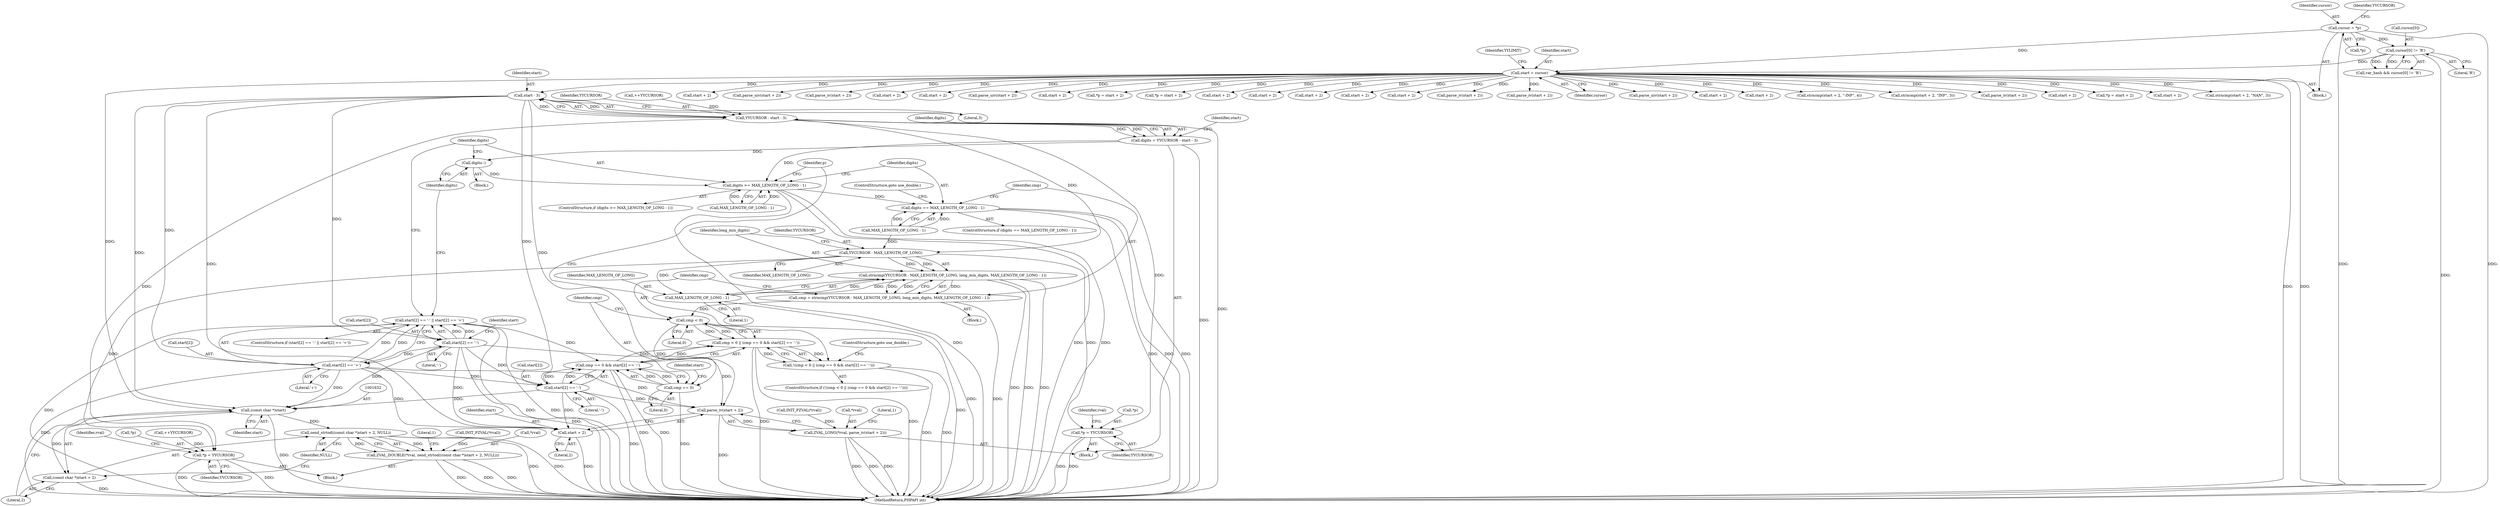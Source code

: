 digraph "0_php-src_16b3003ffc6393e250f069aa28a78dc5a2c064b2_0@pointer" {
"1001983" [label="(Call,start - 3)"];
"1000142" [label="(Call,start = cursor)"];
"1000133" [label="(Call,cursor[0] != 'R')"];
"1000119" [label="(Call,cursor = *p)"];
"1001631" [label="(Call,(const char *)start)"];
"1001629" [label="(Call,zend_strtod((const char *)start + 2, NULL))"];
"1001626" [label="(Call,ZVAL_DOUBLE(*rval, zend_strtod((const char *)start + 2, NULL)))"];
"1001630" [label="(Call,(const char *)start + 2)"];
"1001981" [label="(Call,YYCURSOR - start - 3)"];
"1001619" [label="(Call,*p = YYCURSOR)"];
"1001979" [label="(Call,digits = YYCURSOR - start - 3)"];
"1001999" [label="(Call,digits--)"];
"1002002" [label="(Call,digits >= MAX_LENGTH_OF_LONG - 1)"];
"1002009" [label="(Call,digits == MAX_LENGTH_OF_LONG - 1)"];
"1002019" [label="(Call,YYCURSOR - MAX_LENGTH_OF_LONG)"];
"1002018" [label="(Call,strncmp(YYCURSOR - MAX_LENGTH_OF_LONG, long_min_digits, MAX_LENGTH_OF_LONG - 1))"];
"1002016" [label="(Call,cmp = strncmp(YYCURSOR - MAX_LENGTH_OF_LONG, long_min_digits, MAX_LENGTH_OF_LONG - 1))"];
"1002029" [label="(Call,cmp < 0)"];
"1002028" [label="(Call,cmp < 0 || (cmp == 0 && start[2] == '-'))"];
"1002027" [label="(Call,!(cmp < 0 || (cmp == 0 && start[2] == '-')))"];
"1002033" [label="(Call,cmp == 0)"];
"1002032" [label="(Call,cmp == 0 && start[2] == '-')"];
"1002023" [label="(Call,MAX_LENGTH_OF_LONG - 1)"];
"1002046" [label="(Call,*p = YYCURSOR)"];
"1001988" [label="(Call,start[2] == '-')"];
"1001987" [label="(Call,start[2] == '-' || start[2] == '+')"];
"1001993" [label="(Call,start[2] == '+')"];
"1002036" [label="(Call,start[2] == '-')"];
"1002056" [label="(Call,parse_iv(start + 2))"];
"1002053" [label="(Call,ZVAL_LONG(*rval, parse_iv(start + 2)))"];
"1002057" [label="(Call,start + 2)"];
"1000120" [label="(Identifier,cursor)"];
"1002018" [label="(Call,strncmp(YYCURSOR - MAX_LENGTH_OF_LONG, long_min_digits, MAX_LENGTH_OF_LONG - 1))"];
"1002038" [label="(Identifier,start)"];
"1001264" [label="(Call,start + 2)"];
"1000490" [label="(Call,parse_uiv(start + 2))"];
"1002101" [label="(Call,parse_iv(start + 2))"];
"1001627" [label="(Call,*rval)"];
"1002102" [label="(Call,start + 2)"];
"1000491" [label="(Call,start + 2)"];
"1002036" [label="(Call,start[2] == '-')"];
"1001999" [label="(Call,digits--)"];
"1001975" [label="(Call,++YYCURSOR)"];
"1001998" [label="(Block,)"];
"1002002" [label="(Call,digits >= MAX_LENGTH_OF_LONG - 1)"];
"1001997" [label="(Literal,'+')"];
"1001615" [label="(Call,++YYCURSOR)"];
"1001263" [label="(Call,parse_uiv(start + 2))"];
"1002030" [label="(Identifier,cmp)"];
"1002218" [label="(Call,start + 2)"];
"1001994" [label="(Call,start[2])"];
"1001987" [label="(Call,start[2] == '-' || start[2] == '+')"];
"1002050" [label="(Call,INIT_PZVAL(*rval))"];
"1002042" [label="(ControlStructure,goto use_double;)"];
"1001984" [label="(Identifier,start)"];
"1002001" [label="(ControlStructure,if (digits >= MAX_LENGTH_OF_LONG - 1))"];
"1002010" [label="(Identifier,digits)"];
"1002032" [label="(Call,cmp == 0 && start[2] == '-')"];
"1001277" [label="(Call,*p = start + 2)"];
"1002017" [label="(Identifier,cmp)"];
"1001635" [label="(Identifier,NULL)"];
"1000508" [label="(Call,*p = start + 2)"];
"1001985" [label="(Literal,3)"];
"1000137" [label="(Literal,'R')"];
"1002046" [label="(Call,*p = YYCURSOR)"];
"1002054" [label="(Call,*rval)"];
"1001986" [label="(ControlStructure,if (start[2] == '-' || start[2] == '+'))"];
"1001625" [label="(Identifier,rval)"];
"1001620" [label="(Call,*p)"];
"1001637" [label="(Literal,1)"];
"1002033" [label="(Call,cmp == 0)"];
"1001626" [label="(Call,ZVAL_DOUBLE(*rval, zend_strtod((const char *)start + 2, NULL)))"];
"1002056" [label="(Call,parse_iv(start + 2))"];
"1002021" [label="(Identifier,MAX_LENGTH_OF_LONG)"];
"1002025" [label="(Literal,1)"];
"1000143" [label="(Identifier,start)"];
"1002058" [label="(Identifier,start)"];
"1002026" [label="(ControlStructure,if (!(cmp < 0 || (cmp == 0 && start[2] == '-'))))"];
"1002027" [label="(Call,!(cmp < 0 || (cmp == 0 && start[2] == '-')))"];
"1001634" [label="(Literal,2)"];
"1001623" [label="(Call,INIT_PZVAL(*rval))"];
"1001992" [label="(Literal,'-')"];
"1001872" [label="(Call,start + 2)"];
"1002361" [label="(Call,start + 2)"];
"1000511" [label="(Call,start + 2)"];
"1001280" [label="(Call,start + 2)"];
"1001980" [label="(Identifier,digits)"];
"1000134" [label="(Call,cursor[0])"];
"1001617" [label="(Block,)"];
"1001108" [label="(Call,start + 2)"];
"1002217" [label="(Call,parse_iv(start + 2))"];
"1002061" [label="(Literal,1)"];
"1002045" [label="(ControlStructure,goto use_double;)"];
"1002020" [label="(Identifier,YYCURSOR)"];
"1002016" [label="(Call,cmp = strncmp(YYCURSOR - MAX_LENGTH_OF_LONG, long_min_digits, MAX_LENGTH_OF_LONG - 1))"];
"1001981" [label="(Call,YYCURSOR - start - 3)"];
"1002360" [label="(Call,parse_iv(start + 2))"];
"1000144" [label="(Identifier,cursor)"];
"1001091" [label="(Call,parse_uiv(start + 2))"];
"1000965" [label="(Call,start + 2)"];
"1002048" [label="(Identifier,p)"];
"1002040" [label="(Literal,'-')"];
"1001629" [label="(Call,zend_strtod((const char *)start + 2, NULL))"];
"1002023" [label="(Call,MAX_LENGTH_OF_LONG - 1)"];
"1002011" [label="(Call,MAX_LENGTH_OF_LONG - 1)"];
"1000151" [label="(Identifier,YYLIMIT)"];
"1002035" [label="(Literal,0)"];
"1002022" [label="(Identifier,long_min_digits)"];
"1002003" [label="(Identifier,digits)"];
"1001858" [label="(Call,start + 2)"];
"1002053" [label="(Call,ZVAL_LONG(*rval, parse_iv(start + 2)))"];
"1002009" [label="(Call,digits == MAX_LENGTH_OF_LONG - 1)"];
"1002052" [label="(Identifier,rval)"];
"1002024" [label="(Identifier,MAX_LENGTH_OF_LONG)"];
"1002031" [label="(Literal,0)"];
"1002004" [label="(Call,MAX_LENGTH_OF_LONG - 1)"];
"1000131" [label="(Call,var_hash && cursor[0] != 'R')"];
"1001990" [label="(Identifier,start)"];
"1001995" [label="(Identifier,start)"];
"1002028" [label="(Call,cmp < 0 || (cmp == 0 && start[2] == '-'))"];
"1002008" [label="(ControlStructure,if (digits == MAX_LENGTH_OF_LONG - 1))"];
"1002047" [label="(Call,*p)"];
"1001631" [label="(Call,(const char *)start)"];
"1002049" [label="(Identifier,YYCURSOR)"];
"1000142" [label="(Call,start = cursor)"];
"1001871" [label="(Call,strncmp(start + 2, \"-INF\", 4))"];
"1001622" [label="(Identifier,YYCURSOR)"];
"1001979" [label="(Call,digits = YYCURSOR - start - 3)"];
"1001983" [label="(Call,start - 3)"];
"1001857" [label="(Call,strncmp(start + 2, \"INF\", 3))"];
"1002037" [label="(Call,start[2])"];
"1000121" [label="(Call,*p)"];
"1002014" [label="(Block,)"];
"1001633" [label="(Identifier,start)"];
"1001988" [label="(Call,start[2] == '-')"];
"1000119" [label="(Call,cursor = *p)"];
"1002034" [label="(Identifier,cmp)"];
"1000964" [label="(Call,parse_iv(start + 2))"];
"1001977" [label="(Block,)"];
"1001993" [label="(Call,start[2] == '+')"];
"1000125" [label="(Identifier,YYCURSOR)"];
"1001630" [label="(Call,(const char *)start + 2)"];
"1002059" [label="(Literal,2)"];
"1001092" [label="(Call,start + 2)"];
"1002029" [label="(Call,cmp < 0)"];
"1002019" [label="(Call,YYCURSOR - MAX_LENGTH_OF_LONG)"];
"1001105" [label="(Call,*p = start + 2)"];
"1002000" [label="(Identifier,digits)"];
"1001619" [label="(Call,*p = YYCURSOR)"];
"1000133" [label="(Call,cursor[0] != 'R')"];
"1001844" [label="(Call,start + 2)"];
"1001989" [label="(Call,start[2])"];
"1001843" [label="(Call,strncmp(start + 2, \"NAN\", 3))"];
"1002403" [label="(MethodReturn,PHPAPI int)"];
"1001982" [label="(Identifier,YYCURSOR)"];
"1002057" [label="(Call,start + 2)"];
"1000110" [label="(Block,)"];
"1001983" -> "1001981"  [label="AST: "];
"1001983" -> "1001985"  [label="CFG: "];
"1001984" -> "1001983"  [label="AST: "];
"1001985" -> "1001983"  [label="AST: "];
"1001981" -> "1001983"  [label="CFG: "];
"1001983" -> "1001631"  [label="DDG: "];
"1001983" -> "1001981"  [label="DDG: "];
"1001983" -> "1001981"  [label="DDG: "];
"1000142" -> "1001983"  [label="DDG: "];
"1001983" -> "1001988"  [label="DDG: "];
"1001983" -> "1001993"  [label="DDG: "];
"1001983" -> "1002036"  [label="DDG: "];
"1001983" -> "1002056"  [label="DDG: "];
"1001983" -> "1002057"  [label="DDG: "];
"1000142" -> "1000110"  [label="AST: "];
"1000142" -> "1000144"  [label="CFG: "];
"1000143" -> "1000142"  [label="AST: "];
"1000144" -> "1000142"  [label="AST: "];
"1000151" -> "1000142"  [label="CFG: "];
"1000142" -> "1002403"  [label="DDG: "];
"1000142" -> "1002403"  [label="DDG: "];
"1000133" -> "1000142"  [label="DDG: "];
"1000119" -> "1000142"  [label="DDG: "];
"1000142" -> "1000490"  [label="DDG: "];
"1000142" -> "1000491"  [label="DDG: "];
"1000142" -> "1000508"  [label="DDG: "];
"1000142" -> "1000511"  [label="DDG: "];
"1000142" -> "1000964"  [label="DDG: "];
"1000142" -> "1000965"  [label="DDG: "];
"1000142" -> "1001091"  [label="DDG: "];
"1000142" -> "1001092"  [label="DDG: "];
"1000142" -> "1001105"  [label="DDG: "];
"1000142" -> "1001108"  [label="DDG: "];
"1000142" -> "1001263"  [label="DDG: "];
"1000142" -> "1001264"  [label="DDG: "];
"1000142" -> "1001277"  [label="DDG: "];
"1000142" -> "1001280"  [label="DDG: "];
"1000142" -> "1001631"  [label="DDG: "];
"1000142" -> "1001843"  [label="DDG: "];
"1000142" -> "1001844"  [label="DDG: "];
"1000142" -> "1001857"  [label="DDG: "];
"1000142" -> "1001858"  [label="DDG: "];
"1000142" -> "1001871"  [label="DDG: "];
"1000142" -> "1001872"  [label="DDG: "];
"1000142" -> "1002101"  [label="DDG: "];
"1000142" -> "1002102"  [label="DDG: "];
"1000142" -> "1002217"  [label="DDG: "];
"1000142" -> "1002218"  [label="DDG: "];
"1000142" -> "1002360"  [label="DDG: "];
"1000142" -> "1002361"  [label="DDG: "];
"1000133" -> "1000131"  [label="AST: "];
"1000133" -> "1000137"  [label="CFG: "];
"1000134" -> "1000133"  [label="AST: "];
"1000137" -> "1000133"  [label="AST: "];
"1000131" -> "1000133"  [label="CFG: "];
"1000133" -> "1002403"  [label="DDG: "];
"1000133" -> "1000131"  [label="DDG: "];
"1000133" -> "1000131"  [label="DDG: "];
"1000119" -> "1000133"  [label="DDG: "];
"1000119" -> "1000110"  [label="AST: "];
"1000119" -> "1000121"  [label="CFG: "];
"1000120" -> "1000119"  [label="AST: "];
"1000121" -> "1000119"  [label="AST: "];
"1000125" -> "1000119"  [label="CFG: "];
"1000119" -> "1002403"  [label="DDG: "];
"1000119" -> "1002403"  [label="DDG: "];
"1001631" -> "1001630"  [label="AST: "];
"1001631" -> "1001633"  [label="CFG: "];
"1001632" -> "1001631"  [label="AST: "];
"1001633" -> "1001631"  [label="AST: "];
"1001634" -> "1001631"  [label="CFG: "];
"1001631" -> "1002403"  [label="DDG: "];
"1001631" -> "1001629"  [label="DDG: "];
"1001631" -> "1001630"  [label="DDG: "];
"1001988" -> "1001631"  [label="DDG: "];
"1001993" -> "1001631"  [label="DDG: "];
"1002036" -> "1001631"  [label="DDG: "];
"1001629" -> "1001626"  [label="AST: "];
"1001629" -> "1001635"  [label="CFG: "];
"1001630" -> "1001629"  [label="AST: "];
"1001635" -> "1001629"  [label="AST: "];
"1001626" -> "1001629"  [label="CFG: "];
"1001629" -> "1002403"  [label="DDG: "];
"1001629" -> "1002403"  [label="DDG: "];
"1001629" -> "1001626"  [label="DDG: "];
"1001629" -> "1001626"  [label="DDG: "];
"1001626" -> "1001617"  [label="AST: "];
"1001627" -> "1001626"  [label="AST: "];
"1001637" -> "1001626"  [label="CFG: "];
"1001626" -> "1002403"  [label="DDG: "];
"1001626" -> "1002403"  [label="DDG: "];
"1001626" -> "1002403"  [label="DDG: "];
"1001623" -> "1001626"  [label="DDG: "];
"1001630" -> "1001634"  [label="CFG: "];
"1001634" -> "1001630"  [label="AST: "];
"1001635" -> "1001630"  [label="CFG: "];
"1001630" -> "1002403"  [label="DDG: "];
"1001981" -> "1001979"  [label="AST: "];
"1001982" -> "1001981"  [label="AST: "];
"1001979" -> "1001981"  [label="CFG: "];
"1001981" -> "1002403"  [label="DDG: "];
"1001981" -> "1001619"  [label="DDG: "];
"1001981" -> "1001979"  [label="DDG: "];
"1001981" -> "1001979"  [label="DDG: "];
"1001975" -> "1001981"  [label="DDG: "];
"1001981" -> "1002019"  [label="DDG: "];
"1001981" -> "1002046"  [label="DDG: "];
"1001619" -> "1001617"  [label="AST: "];
"1001619" -> "1001622"  [label="CFG: "];
"1001620" -> "1001619"  [label="AST: "];
"1001622" -> "1001619"  [label="AST: "];
"1001625" -> "1001619"  [label="CFG: "];
"1001619" -> "1002403"  [label="DDG: "];
"1001619" -> "1002403"  [label="DDG: "];
"1002019" -> "1001619"  [label="DDG: "];
"1001615" -> "1001619"  [label="DDG: "];
"1001979" -> "1001977"  [label="AST: "];
"1001980" -> "1001979"  [label="AST: "];
"1001990" -> "1001979"  [label="CFG: "];
"1001979" -> "1002403"  [label="DDG: "];
"1001979" -> "1001999"  [label="DDG: "];
"1001979" -> "1002002"  [label="DDG: "];
"1001999" -> "1001998"  [label="AST: "];
"1001999" -> "1002000"  [label="CFG: "];
"1002000" -> "1001999"  [label="AST: "];
"1002003" -> "1001999"  [label="CFG: "];
"1001999" -> "1002002"  [label="DDG: "];
"1002002" -> "1002001"  [label="AST: "];
"1002002" -> "1002004"  [label="CFG: "];
"1002003" -> "1002002"  [label="AST: "];
"1002004" -> "1002002"  [label="AST: "];
"1002010" -> "1002002"  [label="CFG: "];
"1002048" -> "1002002"  [label="CFG: "];
"1002002" -> "1002403"  [label="DDG: "];
"1002002" -> "1002403"  [label="DDG: "];
"1002002" -> "1002403"  [label="DDG: "];
"1002004" -> "1002002"  [label="DDG: "];
"1002004" -> "1002002"  [label="DDG: "];
"1002002" -> "1002009"  [label="DDG: "];
"1002009" -> "1002008"  [label="AST: "];
"1002009" -> "1002011"  [label="CFG: "];
"1002010" -> "1002009"  [label="AST: "];
"1002011" -> "1002009"  [label="AST: "];
"1002017" -> "1002009"  [label="CFG: "];
"1002045" -> "1002009"  [label="CFG: "];
"1002009" -> "1002403"  [label="DDG: "];
"1002009" -> "1002403"  [label="DDG: "];
"1002009" -> "1002403"  [label="DDG: "];
"1002011" -> "1002009"  [label="DDG: "];
"1002011" -> "1002009"  [label="DDG: "];
"1002019" -> "1002018"  [label="AST: "];
"1002019" -> "1002021"  [label="CFG: "];
"1002020" -> "1002019"  [label="AST: "];
"1002021" -> "1002019"  [label="AST: "];
"1002022" -> "1002019"  [label="CFG: "];
"1002019" -> "1002018"  [label="DDG: "];
"1002019" -> "1002018"  [label="DDG: "];
"1002011" -> "1002019"  [label="DDG: "];
"1002019" -> "1002023"  [label="DDG: "];
"1002019" -> "1002046"  [label="DDG: "];
"1002018" -> "1002016"  [label="AST: "];
"1002018" -> "1002023"  [label="CFG: "];
"1002022" -> "1002018"  [label="AST: "];
"1002023" -> "1002018"  [label="AST: "];
"1002016" -> "1002018"  [label="CFG: "];
"1002018" -> "1002403"  [label="DDG: "];
"1002018" -> "1002403"  [label="DDG: "];
"1002018" -> "1002403"  [label="DDG: "];
"1002018" -> "1002016"  [label="DDG: "];
"1002018" -> "1002016"  [label="DDG: "];
"1002018" -> "1002016"  [label="DDG: "];
"1002023" -> "1002018"  [label="DDG: "];
"1002023" -> "1002018"  [label="DDG: "];
"1002016" -> "1002014"  [label="AST: "];
"1002017" -> "1002016"  [label="AST: "];
"1002030" -> "1002016"  [label="CFG: "];
"1002016" -> "1002403"  [label="DDG: "];
"1002016" -> "1002029"  [label="DDG: "];
"1002029" -> "1002028"  [label="AST: "];
"1002029" -> "1002031"  [label="CFG: "];
"1002030" -> "1002029"  [label="AST: "];
"1002031" -> "1002029"  [label="AST: "];
"1002034" -> "1002029"  [label="CFG: "];
"1002028" -> "1002029"  [label="CFG: "];
"1002029" -> "1002403"  [label="DDG: "];
"1002029" -> "1002028"  [label="DDG: "];
"1002029" -> "1002028"  [label="DDG: "];
"1002029" -> "1002033"  [label="DDG: "];
"1002028" -> "1002027"  [label="AST: "];
"1002028" -> "1002032"  [label="CFG: "];
"1002032" -> "1002028"  [label="AST: "];
"1002027" -> "1002028"  [label="CFG: "];
"1002028" -> "1002403"  [label="DDG: "];
"1002028" -> "1002403"  [label="DDG: "];
"1002028" -> "1002027"  [label="DDG: "];
"1002028" -> "1002027"  [label="DDG: "];
"1002032" -> "1002028"  [label="DDG: "];
"1002032" -> "1002028"  [label="DDG: "];
"1002027" -> "1002026"  [label="AST: "];
"1002042" -> "1002027"  [label="CFG: "];
"1002048" -> "1002027"  [label="CFG: "];
"1002027" -> "1002403"  [label="DDG: "];
"1002027" -> "1002403"  [label="DDG: "];
"1002033" -> "1002032"  [label="AST: "];
"1002033" -> "1002035"  [label="CFG: "];
"1002034" -> "1002033"  [label="AST: "];
"1002035" -> "1002033"  [label="AST: "];
"1002038" -> "1002033"  [label="CFG: "];
"1002032" -> "1002033"  [label="CFG: "];
"1002033" -> "1002403"  [label="DDG: "];
"1002033" -> "1002032"  [label="DDG: "];
"1002033" -> "1002032"  [label="DDG: "];
"1002032" -> "1002036"  [label="CFG: "];
"1002036" -> "1002032"  [label="AST: "];
"1002032" -> "1002403"  [label="DDG: "];
"1002032" -> "1002403"  [label="DDG: "];
"1001987" -> "1002032"  [label="DDG: "];
"1002036" -> "1002032"  [label="DDG: "];
"1002036" -> "1002032"  [label="DDG: "];
"1002023" -> "1002025"  [label="CFG: "];
"1002024" -> "1002023"  [label="AST: "];
"1002025" -> "1002023"  [label="AST: "];
"1002023" -> "1002403"  [label="DDG: "];
"1002046" -> "1001977"  [label="AST: "];
"1002046" -> "1002049"  [label="CFG: "];
"1002047" -> "1002046"  [label="AST: "];
"1002049" -> "1002046"  [label="AST: "];
"1002052" -> "1002046"  [label="CFG: "];
"1002046" -> "1002403"  [label="DDG: "];
"1002046" -> "1002403"  [label="DDG: "];
"1001988" -> "1001987"  [label="AST: "];
"1001988" -> "1001992"  [label="CFG: "];
"1001989" -> "1001988"  [label="AST: "];
"1001992" -> "1001988"  [label="AST: "];
"1001995" -> "1001988"  [label="CFG: "];
"1001987" -> "1001988"  [label="CFG: "];
"1001988" -> "1002403"  [label="DDG: "];
"1001988" -> "1001987"  [label="DDG: "];
"1001988" -> "1001987"  [label="DDG: "];
"1001988" -> "1001993"  [label="DDG: "];
"1001988" -> "1002036"  [label="DDG: "];
"1001988" -> "1002056"  [label="DDG: "];
"1001988" -> "1002057"  [label="DDG: "];
"1001987" -> "1001986"  [label="AST: "];
"1001987" -> "1001993"  [label="CFG: "];
"1001993" -> "1001987"  [label="AST: "];
"1002000" -> "1001987"  [label="CFG: "];
"1002003" -> "1001987"  [label="CFG: "];
"1001987" -> "1002403"  [label="DDG: "];
"1001987" -> "1002403"  [label="DDG: "];
"1001987" -> "1002403"  [label="DDG: "];
"1001993" -> "1001987"  [label="DDG: "];
"1001993" -> "1001987"  [label="DDG: "];
"1001993" -> "1001997"  [label="CFG: "];
"1001994" -> "1001993"  [label="AST: "];
"1001997" -> "1001993"  [label="AST: "];
"1001993" -> "1002403"  [label="DDG: "];
"1001993" -> "1002036"  [label="DDG: "];
"1001993" -> "1002056"  [label="DDG: "];
"1001993" -> "1002057"  [label="DDG: "];
"1002036" -> "1002040"  [label="CFG: "];
"1002037" -> "1002036"  [label="AST: "];
"1002040" -> "1002036"  [label="AST: "];
"1002036" -> "1002403"  [label="DDG: "];
"1002036" -> "1002056"  [label="DDG: "];
"1002036" -> "1002057"  [label="DDG: "];
"1002056" -> "1002053"  [label="AST: "];
"1002056" -> "1002057"  [label="CFG: "];
"1002057" -> "1002056"  [label="AST: "];
"1002053" -> "1002056"  [label="CFG: "];
"1002056" -> "1002403"  [label="DDG: "];
"1002056" -> "1002053"  [label="DDG: "];
"1002053" -> "1001977"  [label="AST: "];
"1002054" -> "1002053"  [label="AST: "];
"1002061" -> "1002053"  [label="CFG: "];
"1002053" -> "1002403"  [label="DDG: "];
"1002053" -> "1002403"  [label="DDG: "];
"1002053" -> "1002403"  [label="DDG: "];
"1002050" -> "1002053"  [label="DDG: "];
"1002057" -> "1002059"  [label="CFG: "];
"1002058" -> "1002057"  [label="AST: "];
"1002059" -> "1002057"  [label="AST: "];
"1002057" -> "1002403"  [label="DDG: "];
}
